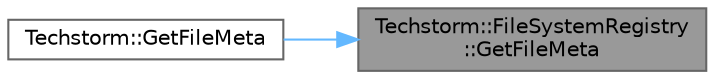 digraph "Techstorm::FileSystemRegistry::GetFileMeta"
{
 // LATEX_PDF_SIZE
  bgcolor="transparent";
  edge [fontname=Helvetica,fontsize=10,labelfontname=Helvetica,labelfontsize=10];
  node [fontname=Helvetica,fontsize=10,shape=box,height=0.2,width=0.4];
  rankdir="RL";
  Node1 [id="Node000001",label="Techstorm::FileSystemRegistry\l::GetFileMeta",height=0.2,width=0.4,color="gray40", fillcolor="grey60", style="filled", fontcolor="black",tooltip="Gets the file meta."];
  Node1 -> Node2 [id="edge1_Node000001_Node000002",dir="back",color="steelblue1",style="solid",tooltip=" "];
  Node2 [id="Node000002",label="Techstorm::GetFileMeta",height=0.2,width=0.4,color="grey40", fillcolor="white", style="filled",URL="$d4/d26/namespace_techstorm.html#a4b55d1ec56e9102233008fef6024666b",tooltip=" "];
}
